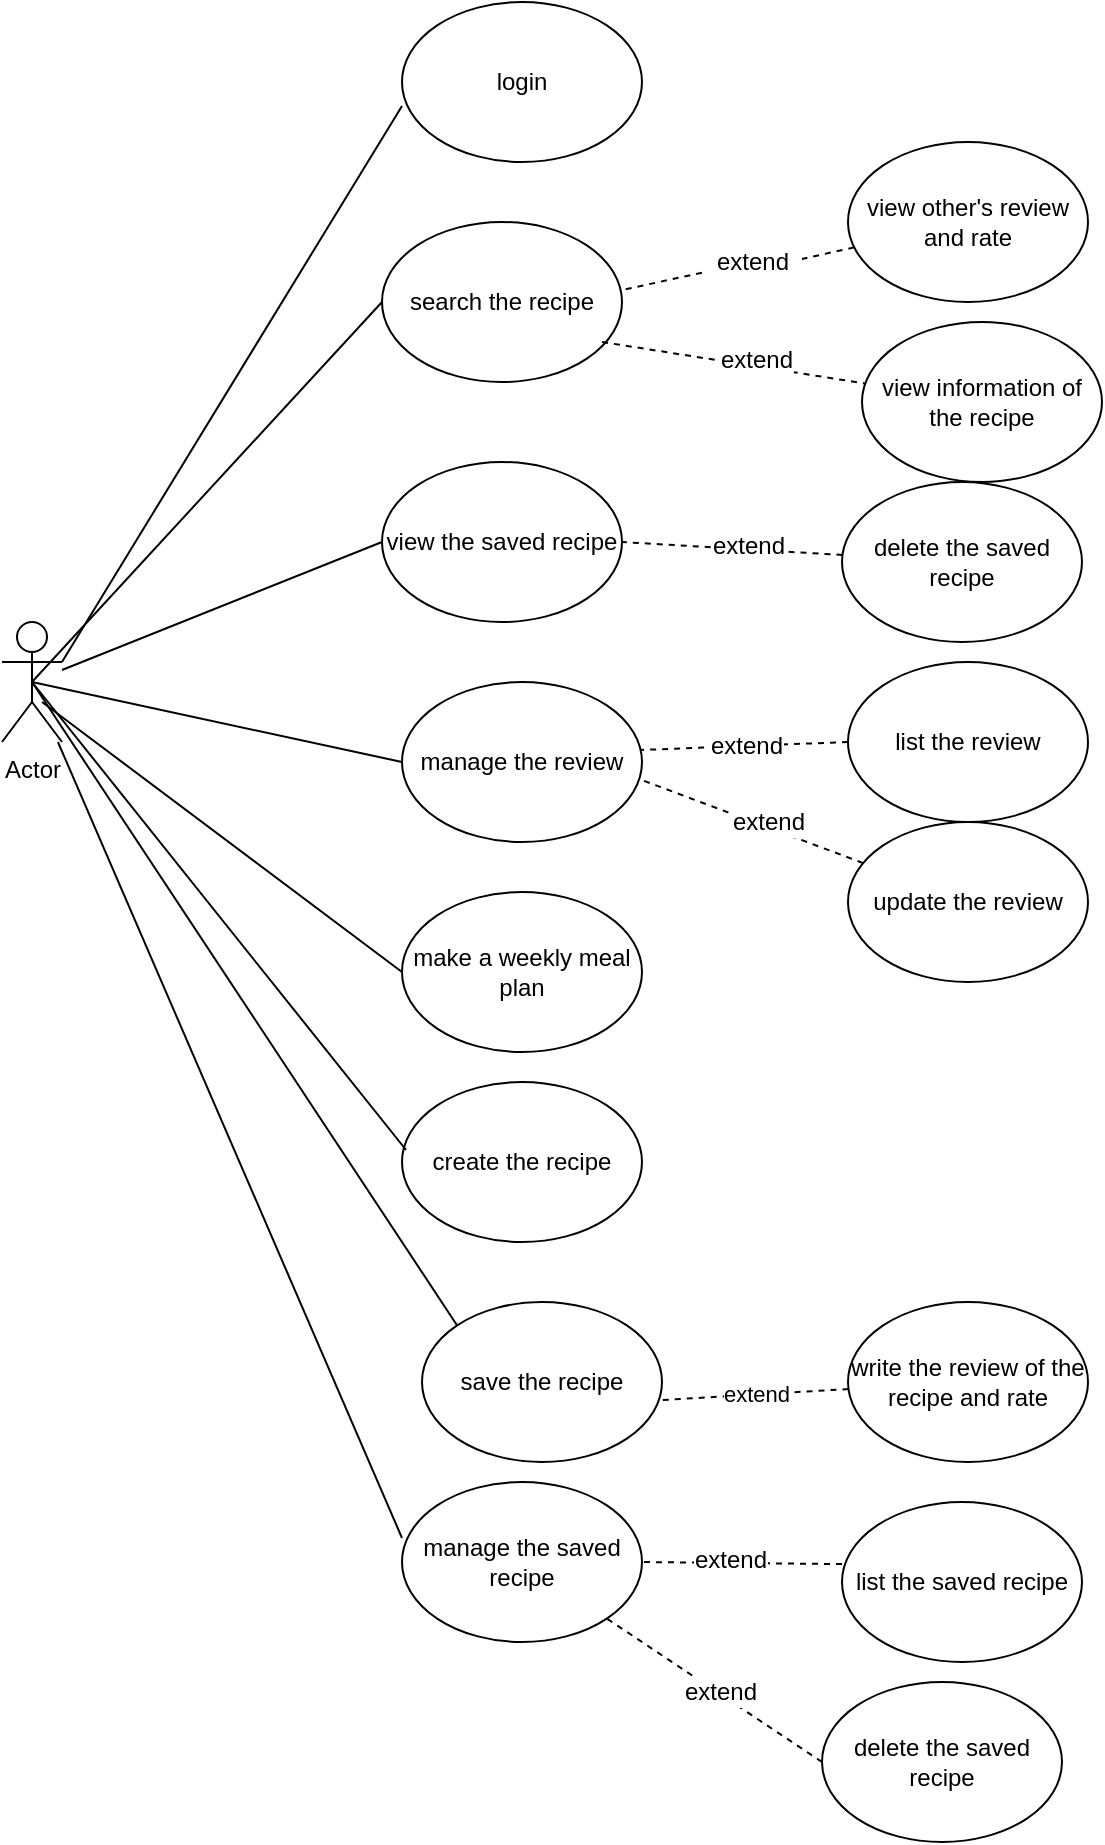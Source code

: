 <mxfile version="12.2.9" type="github" pages="1">
  <diagram id="Bw5xsWEdGbu48Ygzj_-n" name="Page-1">
    <mxGraphModel dx="1355" dy="1915" grid="1" gridSize="10" guides="1" tooltips="1" connect="1" arrows="1" fold="1" page="1" pageScale="1" pageWidth="827" pageHeight="1169" math="0" shadow="0">
      <root>
        <mxCell id="0"/>
        <mxCell id="1" parent="0"/>
        <mxCell id="bjBqQtMSp6dqoQxwANr6-1" value="Actor" style="shape=umlActor;verticalLabelPosition=bottom;labelBackgroundColor=#ffffff;verticalAlign=top;html=1;outlineConnect=0;" parent="1" vertex="1">
          <mxGeometry x="50" y="190" width="30" height="60" as="geometry"/>
        </mxCell>
        <mxCell id="bjBqQtMSp6dqoQxwANr6-2" value="login" style="ellipse;whiteSpace=wrap;html=1;" parent="1" vertex="1">
          <mxGeometry x="250" y="-120" width="120" height="80" as="geometry"/>
        </mxCell>
        <mxCell id="bjBqQtMSp6dqoQxwANr6-3" value="" style="endArrow=none;html=1;entryX=0;entryY=0.65;entryDx=0;entryDy=0;entryPerimeter=0;exitX=1;exitY=0.333;exitDx=0;exitDy=0;exitPerimeter=0;" parent="1" source="bjBqQtMSp6dqoQxwANr6-1" target="bjBqQtMSp6dqoQxwANr6-2" edge="1">
          <mxGeometry width="50" height="50" relative="1" as="geometry">
            <mxPoint x="50" y="380" as="sourcePoint"/>
            <mxPoint x="100" y="330" as="targetPoint"/>
          </mxGeometry>
        </mxCell>
        <mxCell id="bjBqQtMSp6dqoQxwANr6-4" value="manage the review" style="ellipse;whiteSpace=wrap;html=1;" parent="1" vertex="1">
          <mxGeometry x="250" y="220" width="120" height="80" as="geometry"/>
        </mxCell>
        <mxCell id="bjBqQtMSp6dqoQxwANr6-5" value="" style="endArrow=none;html=1;exitX=0;exitY=0.5;exitDx=0;exitDy=0;" parent="1" source="bjBqQtMSp6dqoQxwANr6-4" edge="1">
          <mxGeometry width="50" height="50" relative="1" as="geometry">
            <mxPoint x="50" y="480" as="sourcePoint"/>
            <mxPoint x="65" y="220" as="targetPoint"/>
          </mxGeometry>
        </mxCell>
        <mxCell id="bjBqQtMSp6dqoQxwANr6-10" value="list the review" style="ellipse;whiteSpace=wrap;html=1;" parent="1" vertex="1">
          <mxGeometry x="473" y="210" width="120" height="80" as="geometry"/>
        </mxCell>
        <mxCell id="bjBqQtMSp6dqoQxwANr6-12" value="update the review" style="ellipse;whiteSpace=wrap;html=1;" parent="1" vertex="1">
          <mxGeometry x="473" y="290" width="120" height="80" as="geometry"/>
        </mxCell>
        <mxCell id="bjBqQtMSp6dqoQxwANr6-16" value="search the recipe" style="ellipse;whiteSpace=wrap;html=1;" parent="1" vertex="1">
          <mxGeometry x="240" y="-10" width="120" height="80" as="geometry"/>
        </mxCell>
        <mxCell id="bjBqQtMSp6dqoQxwANr6-17" value="" style="endArrow=none;html=1;entryX=0.5;entryY=0.5;entryDx=0;entryDy=0;entryPerimeter=0;exitX=0;exitY=0.5;exitDx=0;exitDy=0;" parent="1" source="bjBqQtMSp6dqoQxwANr6-16" target="bjBqQtMSp6dqoQxwANr6-1" edge="1">
          <mxGeometry width="50" height="50" relative="1" as="geometry">
            <mxPoint x="50" y="670" as="sourcePoint"/>
            <mxPoint x="100" y="620" as="targetPoint"/>
          </mxGeometry>
        </mxCell>
        <mxCell id="bjBqQtMSp6dqoQxwANr6-18" value="save the recipe" style="ellipse;whiteSpace=wrap;html=1;" parent="1" vertex="1">
          <mxGeometry x="260" y="530" width="120" height="80" as="geometry"/>
        </mxCell>
        <mxCell id="bjBqQtMSp6dqoQxwANr6-19" value="" style="endArrow=none;html=1;exitX=0;exitY=0;exitDx=0;exitDy=0;entryX=0.5;entryY=0.5;entryDx=0;entryDy=0;entryPerimeter=0;" parent="1" source="bjBqQtMSp6dqoQxwANr6-18" target="bjBqQtMSp6dqoQxwANr6-1" edge="1">
          <mxGeometry width="50" height="50" relative="1" as="geometry">
            <mxPoint x="50" y="670" as="sourcePoint"/>
            <mxPoint x="50" y="280" as="targetPoint"/>
          </mxGeometry>
        </mxCell>
        <mxCell id="bjBqQtMSp6dqoQxwANr6-20" value="create the recipe" style="ellipse;whiteSpace=wrap;html=1;" parent="1" vertex="1">
          <mxGeometry x="250" y="420" width="120" height="80" as="geometry"/>
        </mxCell>
        <mxCell id="bjBqQtMSp6dqoQxwANr6-21" value="" style="endArrow=none;html=1;entryX=0.017;entryY=0.425;entryDx=0;entryDy=0;entryPerimeter=0;exitX=0.5;exitY=0.5;exitDx=0;exitDy=0;exitPerimeter=0;" parent="1" source="bjBqQtMSp6dqoQxwANr6-1" target="bjBqQtMSp6dqoQxwANr6-20" edge="1">
          <mxGeometry width="50" height="50" relative="1" as="geometry">
            <mxPoint x="70" y="230" as="sourcePoint"/>
            <mxPoint x="100" y="710" as="targetPoint"/>
          </mxGeometry>
        </mxCell>
        <mxCell id="bjBqQtMSp6dqoQxwANr6-23" value="view the saved recipe" style="ellipse;whiteSpace=wrap;html=1;" parent="1" vertex="1">
          <mxGeometry x="240" y="110" width="120" height="80" as="geometry"/>
        </mxCell>
        <mxCell id="bjBqQtMSp6dqoQxwANr6-24" value="" style="endArrow=none;html=1;entryX=0;entryY=0.5;entryDx=0;entryDy=0;" parent="1" source="bjBqQtMSp6dqoQxwANr6-1" target="bjBqQtMSp6dqoQxwANr6-23" edge="1">
          <mxGeometry width="50" height="50" relative="1" as="geometry">
            <mxPoint x="50" y="760" as="sourcePoint"/>
            <mxPoint x="100" y="710" as="targetPoint"/>
          </mxGeometry>
        </mxCell>
        <mxCell id="bjBqQtMSp6dqoQxwANr6-25" value="view information of the recipe" style="ellipse;whiteSpace=wrap;html=1;" parent="1" vertex="1">
          <mxGeometry x="480" y="40" width="120" height="80" as="geometry"/>
        </mxCell>
        <mxCell id="bjBqQtMSp6dqoQxwANr6-26" value="" style="endArrow=none;dashed=1;html=1;exitX=0.917;exitY=0.75;exitDx=0;exitDy=0;exitPerimeter=0;" parent="1" source="bjBqQtMSp6dqoQxwANr6-16" target="bjBqQtMSp6dqoQxwANr6-25" edge="1">
          <mxGeometry width="50" height="50" relative="1" as="geometry">
            <mxPoint x="380" y="160" as="sourcePoint"/>
            <mxPoint x="100" y="710" as="targetPoint"/>
          </mxGeometry>
        </mxCell>
        <mxCell id="bjBqQtMSp6dqoQxwANr6-37" value="extend" style="text;html=1;align=center;verticalAlign=middle;resizable=0;points=[];;labelBackgroundColor=#ffffff;" parent="bjBqQtMSp6dqoQxwANr6-26" vertex="1" connectable="0">
          <mxGeometry x="0.164" y="3" relative="1" as="geometry">
            <mxPoint as="offset"/>
          </mxGeometry>
        </mxCell>
        <mxCell id="bjBqQtMSp6dqoQxwANr6-27" value="" style="endArrow=none;dashed=1;html=1;entryX=1;entryY=0.425;entryDx=0;entryDy=0;entryPerimeter=0;" parent="1" source="bjBqQtMSp6dqoQxwANr6-33" target="bjBqQtMSp6dqoQxwANr6-16" edge="1">
          <mxGeometry width="50" height="50" relative="1" as="geometry">
            <mxPoint x="430" y="220" as="sourcePoint"/>
            <mxPoint x="100" y="710" as="targetPoint"/>
          </mxGeometry>
        </mxCell>
        <mxCell id="bjBqQtMSp6dqoQxwANr6-28" value="view other&#39;s review and rate" style="ellipse;whiteSpace=wrap;html=1;" parent="1" vertex="1">
          <mxGeometry x="473" y="-50" width="120" height="80" as="geometry"/>
        </mxCell>
        <mxCell id="bjBqQtMSp6dqoQxwANr6-29" value="write the review of the recipe and rate" style="ellipse;whiteSpace=wrap;html=1;" parent="1" vertex="1">
          <mxGeometry x="473" y="530" width="120" height="80" as="geometry"/>
        </mxCell>
        <mxCell id="bjBqQtMSp6dqoQxwANr6-31" value="make a weekly meal plan" style="ellipse;whiteSpace=wrap;html=1;" parent="1" vertex="1">
          <mxGeometry x="250" y="325" width="120" height="80" as="geometry"/>
        </mxCell>
        <mxCell id="bjBqQtMSp6dqoQxwANr6-32" value="" style="endArrow=none;html=1;exitX=0;exitY=0.5;exitDx=0;exitDy=0;" parent="1" source="bjBqQtMSp6dqoQxwANr6-31" edge="1">
          <mxGeometry width="50" height="50" relative="1" as="geometry">
            <mxPoint x="50" y="800" as="sourcePoint"/>
            <mxPoint x="70" y="230" as="targetPoint"/>
          </mxGeometry>
        </mxCell>
        <mxCell id="bjBqQtMSp6dqoQxwANr6-33" value="extend" style="text;html=1;align=center;verticalAlign=middle;resizable=0;points=[];;autosize=1;" parent="1" vertex="1">
          <mxGeometry x="400" width="50" height="20" as="geometry"/>
        </mxCell>
        <mxCell id="bjBqQtMSp6dqoQxwANr6-34" value="" style="endArrow=none;dashed=1;html=1;entryX=1;entryY=0.425;entryDx=0;entryDy=0;entryPerimeter=0;" parent="1" source="bjBqQtMSp6dqoQxwANr6-28" target="bjBqQtMSp6dqoQxwANr6-33" edge="1">
          <mxGeometry width="50" height="50" relative="1" as="geometry">
            <mxPoint x="460.664" y="55.934" as="sourcePoint"/>
            <mxPoint x="380" y="64" as="targetPoint"/>
          </mxGeometry>
        </mxCell>
        <mxCell id="bjBqQtMSp6dqoQxwANr6-40" value="" style="endArrow=none;dashed=1;html=1;entryX=0.992;entryY=0.425;entryDx=0;entryDy=0;entryPerimeter=0;exitX=0;exitY=0.5;exitDx=0;exitDy=0;" parent="1" source="bjBqQtMSp6dqoQxwANr6-10" target="bjBqQtMSp6dqoQxwANr6-4" edge="1">
          <mxGeometry width="50" height="50" relative="1" as="geometry">
            <mxPoint x="50" y="760" as="sourcePoint"/>
            <mxPoint x="100" y="710" as="targetPoint"/>
          </mxGeometry>
        </mxCell>
        <mxCell id="bjBqQtMSp6dqoQxwANr6-45" value="extend" style="text;html=1;align=center;verticalAlign=middle;resizable=0;points=[];;labelBackgroundColor=#ffffff;" parent="bjBqQtMSp6dqoQxwANr6-40" vertex="1" connectable="0">
          <mxGeometry x="-0.017" relative="1" as="geometry">
            <mxPoint as="offset"/>
          </mxGeometry>
        </mxCell>
        <mxCell id="bjBqQtMSp6dqoQxwANr6-41" value="" style="endArrow=none;dashed=1;html=1;entryX=1;entryY=0.613;entryDx=0;entryDy=0;entryPerimeter=0;" parent="1" source="bjBqQtMSp6dqoQxwANr6-12" target="bjBqQtMSp6dqoQxwANr6-4" edge="1">
          <mxGeometry width="50" height="50" relative="1" as="geometry">
            <mxPoint x="483" y="260" as="sourcePoint"/>
            <mxPoint x="379.04" y="294" as="targetPoint"/>
          </mxGeometry>
        </mxCell>
        <mxCell id="bjBqQtMSp6dqoQxwANr6-44" value="extend" style="text;html=1;align=center;verticalAlign=middle;resizable=0;points=[];;labelBackgroundColor=#ffffff;" parent="bjBqQtMSp6dqoQxwANr6-41" vertex="1" connectable="0">
          <mxGeometry x="-0.11" y="-3" relative="1" as="geometry">
            <mxPoint as="offset"/>
          </mxGeometry>
        </mxCell>
        <mxCell id="bjBqQtMSp6dqoQxwANr6-46" value="" style="endArrow=none;dashed=1;html=1;entryX=1;entryY=0.5;entryDx=0;entryDy=0;" parent="1" source="bjBqQtMSp6dqoQxwANr6-47" target="bjBqQtMSp6dqoQxwANr6-23" edge="1">
          <mxGeometry width="50" height="50" relative="1" as="geometry">
            <mxPoint x="470" y="150" as="sourcePoint"/>
            <mxPoint x="100" y="710" as="targetPoint"/>
          </mxGeometry>
        </mxCell>
        <mxCell id="bjBqQtMSp6dqoQxwANr6-50" value="extend" style="text;html=1;align=center;verticalAlign=middle;resizable=0;points=[];;labelBackgroundColor=#ffffff;" parent="bjBqQtMSp6dqoQxwANr6-46" vertex="1" connectable="0">
          <mxGeometry x="-0.141" y="-2" relative="1" as="geometry">
            <mxPoint as="offset"/>
          </mxGeometry>
        </mxCell>
        <mxCell id="bjBqQtMSp6dqoQxwANr6-47" value="delete the saved recipe" style="ellipse;whiteSpace=wrap;html=1;" parent="1" vertex="1">
          <mxGeometry x="470" y="120" width="120" height="80" as="geometry"/>
        </mxCell>
        <mxCell id="bjBqQtMSp6dqoQxwANr6-52" value="extend" style="endArrow=none;dashed=1;html=1;entryX=1;entryY=0.613;entryDx=0;entryDy=0;entryPerimeter=0;" parent="1" source="bjBqQtMSp6dqoQxwANr6-29" target="bjBqQtMSp6dqoQxwANr6-18" edge="1">
          <mxGeometry width="50" height="50" relative="1" as="geometry">
            <mxPoint x="50" y="760" as="sourcePoint"/>
            <mxPoint x="100" y="710" as="targetPoint"/>
          </mxGeometry>
        </mxCell>
        <mxCell id="bjBqQtMSp6dqoQxwANr6-53" value="manage the saved recipe" style="ellipse;whiteSpace=wrap;html=1;" parent="1" vertex="1">
          <mxGeometry x="250" y="620" width="120" height="80" as="geometry"/>
        </mxCell>
        <mxCell id="bjBqQtMSp6dqoQxwANr6-54" value="" style="endArrow=none;html=1;exitX=0;exitY=0.35;exitDx=0;exitDy=0;exitPerimeter=0;" parent="1" source="bjBqQtMSp6dqoQxwANr6-53" target="bjBqQtMSp6dqoQxwANr6-1" edge="1">
          <mxGeometry width="50" height="50" relative="1" as="geometry">
            <mxPoint x="50" y="770" as="sourcePoint"/>
            <mxPoint x="100" y="720" as="targetPoint"/>
          </mxGeometry>
        </mxCell>
        <mxCell id="bjBqQtMSp6dqoQxwANr6-55" value="" style="endArrow=none;dashed=1;html=1;entryX=1;entryY=0.5;entryDx=0;entryDy=0;exitX=0;exitY=0.388;exitDx=0;exitDy=0;exitPerimeter=0;" parent="1" source="bjBqQtMSp6dqoQxwANr6-56" target="bjBqQtMSp6dqoQxwANr6-53" edge="1">
          <mxGeometry width="50" height="50" relative="1" as="geometry">
            <mxPoint x="450" y="660" as="sourcePoint"/>
            <mxPoint x="100" y="720" as="targetPoint"/>
          </mxGeometry>
        </mxCell>
        <mxCell id="bjBqQtMSp6dqoQxwANr6-61" value="extend" style="text;html=1;align=center;verticalAlign=middle;resizable=0;points=[];;labelBackgroundColor=#ffffff;" parent="bjBqQtMSp6dqoQxwANr6-55" vertex="1" connectable="0">
          <mxGeometry x="0.12" y="-2" relative="1" as="geometry">
            <mxPoint as="offset"/>
          </mxGeometry>
        </mxCell>
        <mxCell id="bjBqQtMSp6dqoQxwANr6-56" value="list the saved recipe" style="ellipse;whiteSpace=wrap;html=1;" parent="1" vertex="1">
          <mxGeometry x="470" y="630" width="120" height="80" as="geometry"/>
        </mxCell>
        <mxCell id="bjBqQtMSp6dqoQxwANr6-57" value="delete the saved recipe" style="ellipse;whiteSpace=wrap;html=1;" parent="1" vertex="1">
          <mxGeometry x="460" y="720" width="120" height="80" as="geometry"/>
        </mxCell>
        <mxCell id="bjBqQtMSp6dqoQxwANr6-60" value="" style="endArrow=none;dashed=1;html=1;entryX=1;entryY=1;entryDx=0;entryDy=0;exitX=0;exitY=0.5;exitDx=0;exitDy=0;" parent="1" source="bjBqQtMSp6dqoQxwANr6-57" target="bjBqQtMSp6dqoQxwANr6-53" edge="1">
          <mxGeometry width="50" height="50" relative="1" as="geometry">
            <mxPoint x="50" y="870" as="sourcePoint"/>
            <mxPoint x="100" y="820" as="targetPoint"/>
          </mxGeometry>
        </mxCell>
        <mxCell id="bjBqQtMSp6dqoQxwANr6-62" value="extend" style="text;html=1;align=center;verticalAlign=middle;resizable=0;points=[];;labelBackgroundColor=#ffffff;" parent="bjBqQtMSp6dqoQxwANr6-60" vertex="1" connectable="0">
          <mxGeometry x="-0.043" y="-1" relative="1" as="geometry">
            <mxPoint as="offset"/>
          </mxGeometry>
        </mxCell>
      </root>
    </mxGraphModel>
  </diagram>
</mxfile>
